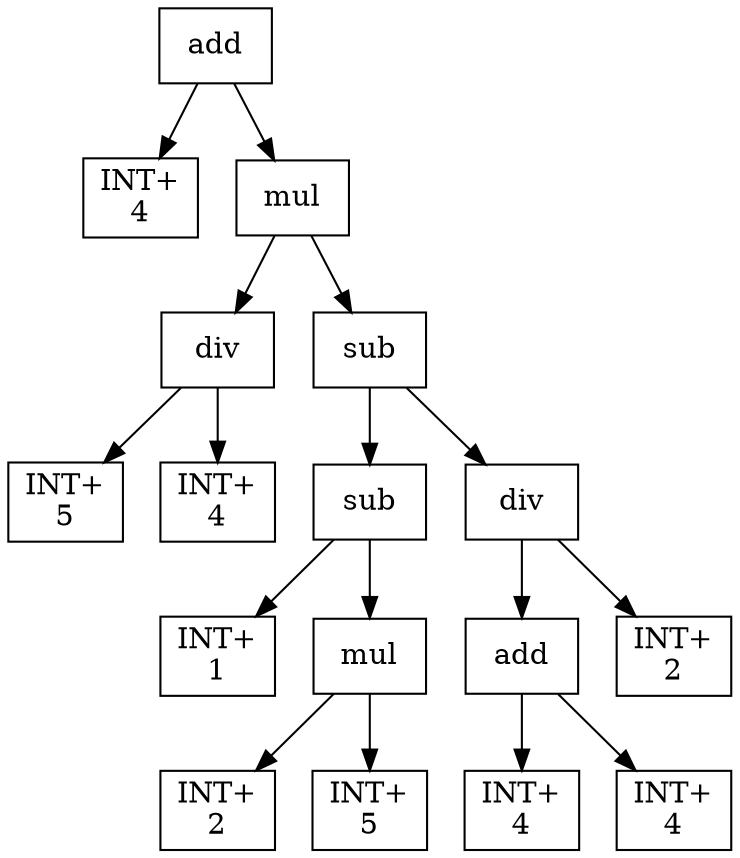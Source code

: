 digraph expr {
  node [shape=box];
  n1 [label="add"];
  n2 [label="INT+\n4"];
  n3 [label="mul"];
  n4 [label="div"];
  n5 [label="INT+\n5"];
  n6 [label="INT+\n4"];
  n4 -> n5;
  n4 -> n6;
  n7 [label="sub"];
  n8 [label="sub"];
  n9 [label="INT+\n1"];
  n10 [label="mul"];
  n11 [label="INT+\n2"];
  n12 [label="INT+\n5"];
  n10 -> n11;
  n10 -> n12;
  n8 -> n9;
  n8 -> n10;
  n13 [label="div"];
  n14 [label="add"];
  n15 [label="INT+\n4"];
  n16 [label="INT+\n4"];
  n14 -> n15;
  n14 -> n16;
  n17 [label="INT+\n2"];
  n13 -> n14;
  n13 -> n17;
  n7 -> n8;
  n7 -> n13;
  n3 -> n4;
  n3 -> n7;
  n1 -> n2;
  n1 -> n3;
}